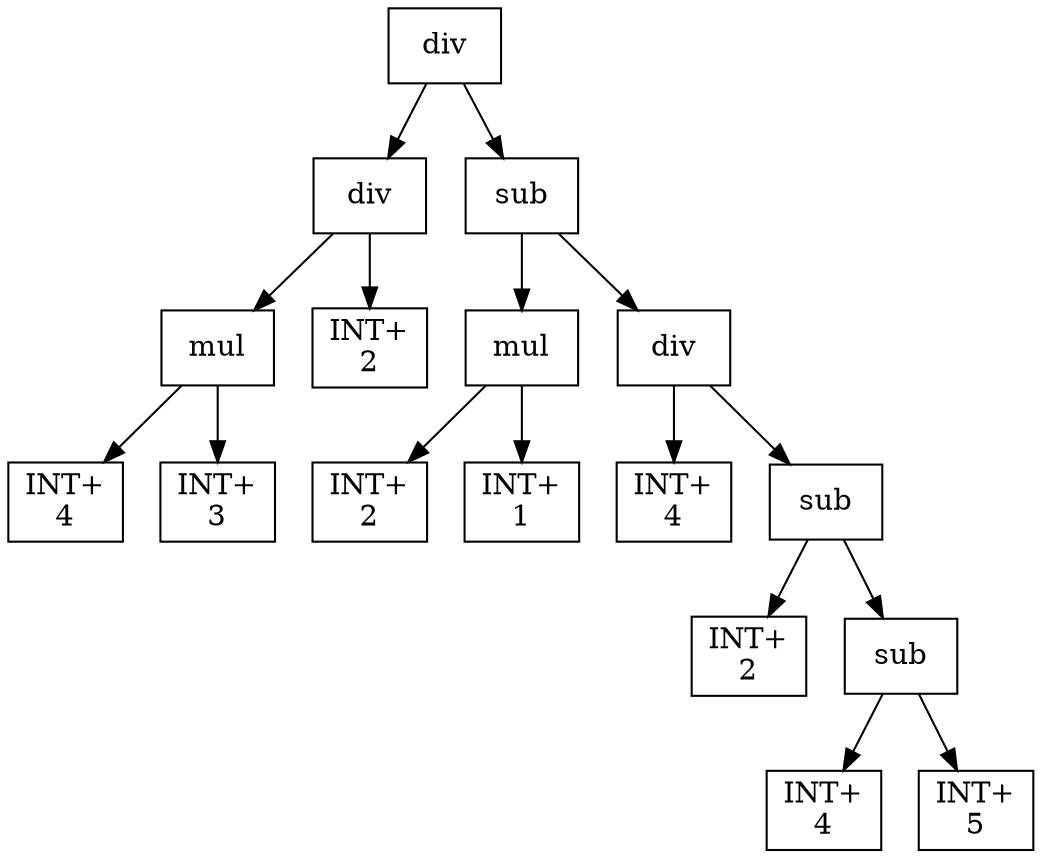 digraph expr {
  node [shape=box];
  n1 [label="div"];
  n2 [label="div"];
  n3 [label="mul"];
  n4 [label="INT+\n4"];
  n5 [label="INT+\n3"];
  n3 -> n4;
  n3 -> n5;
  n6 [label="INT+\n2"];
  n2 -> n3;
  n2 -> n6;
  n7 [label="sub"];
  n8 [label="mul"];
  n9 [label="INT+\n2"];
  n10 [label="INT+\n1"];
  n8 -> n9;
  n8 -> n10;
  n11 [label="div"];
  n12 [label="INT+\n4"];
  n13 [label="sub"];
  n14 [label="INT+\n2"];
  n15 [label="sub"];
  n16 [label="INT+\n4"];
  n17 [label="INT+\n5"];
  n15 -> n16;
  n15 -> n17;
  n13 -> n14;
  n13 -> n15;
  n11 -> n12;
  n11 -> n13;
  n7 -> n8;
  n7 -> n11;
  n1 -> n2;
  n1 -> n7;
}